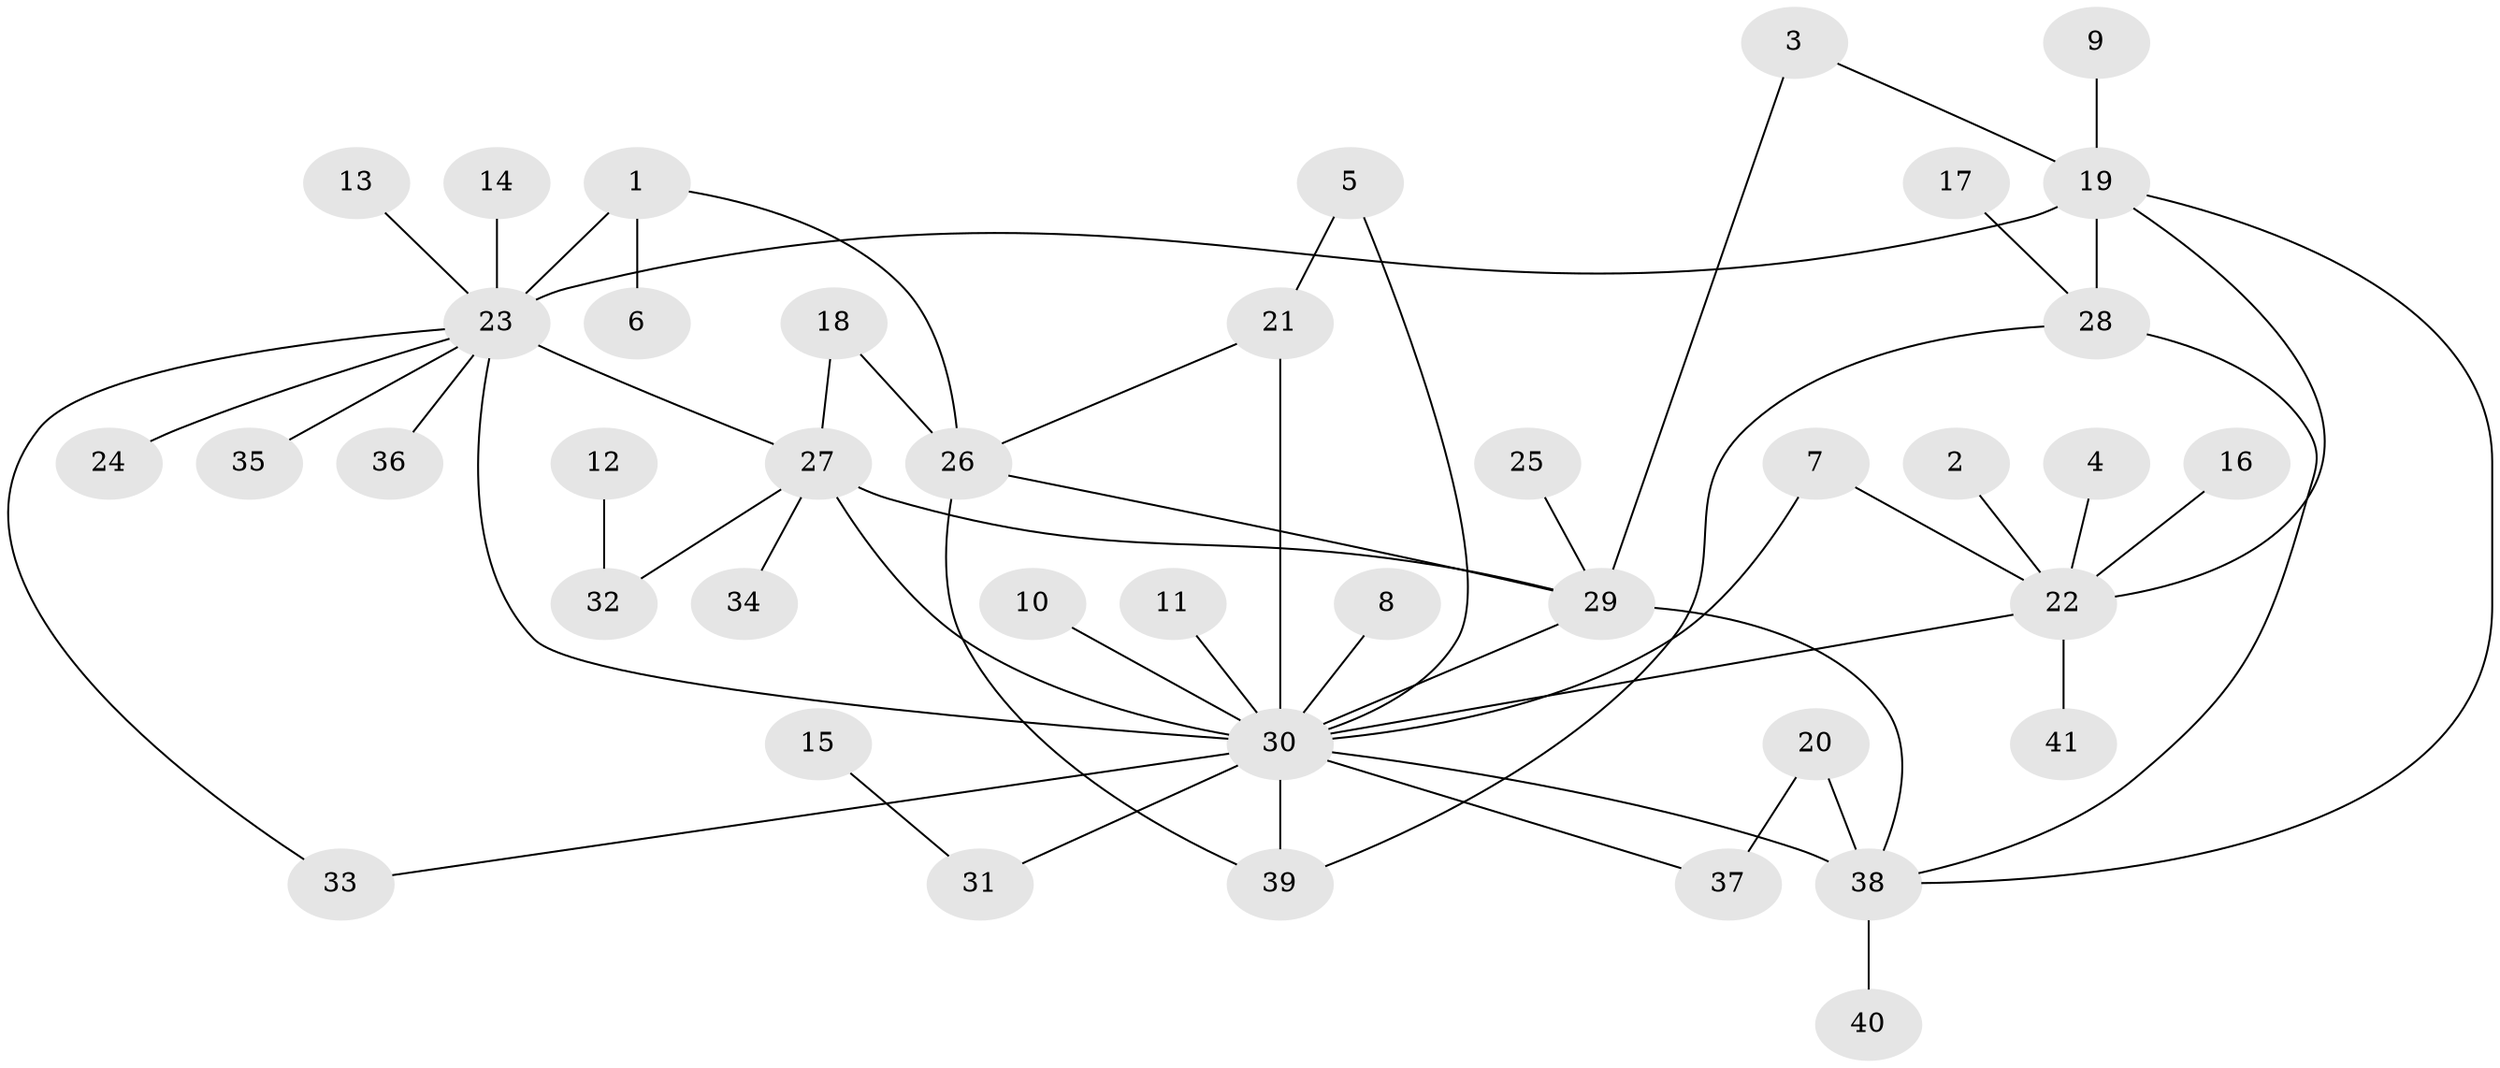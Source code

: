 // original degree distribution, {8: 0.024390243902439025, 16: 0.012195121951219513, 14: 0.012195121951219513, 5: 0.036585365853658534, 4: 0.10975609756097561, 2: 0.2682926829268293, 1: 0.3902439024390244, 7: 0.024390243902439025, 6: 0.012195121951219513, 3: 0.10975609756097561}
// Generated by graph-tools (version 1.1) at 2025/26/03/09/25 03:26:01]
// undirected, 41 vertices, 56 edges
graph export_dot {
graph [start="1"]
  node [color=gray90,style=filled];
  1;
  2;
  3;
  4;
  5;
  6;
  7;
  8;
  9;
  10;
  11;
  12;
  13;
  14;
  15;
  16;
  17;
  18;
  19;
  20;
  21;
  22;
  23;
  24;
  25;
  26;
  27;
  28;
  29;
  30;
  31;
  32;
  33;
  34;
  35;
  36;
  37;
  38;
  39;
  40;
  41;
  1 -- 6 [weight=1.0];
  1 -- 23 [weight=2.0];
  1 -- 26 [weight=1.0];
  2 -- 22 [weight=1.0];
  3 -- 19 [weight=1.0];
  3 -- 29 [weight=1.0];
  4 -- 22 [weight=1.0];
  5 -- 21 [weight=1.0];
  5 -- 30 [weight=1.0];
  7 -- 22 [weight=1.0];
  7 -- 30 [weight=1.0];
  8 -- 30 [weight=2.0];
  9 -- 19 [weight=1.0];
  10 -- 30 [weight=1.0];
  11 -- 30 [weight=1.0];
  12 -- 32 [weight=1.0];
  13 -- 23 [weight=1.0];
  14 -- 23 [weight=1.0];
  15 -- 31 [weight=1.0];
  16 -- 22 [weight=1.0];
  17 -- 28 [weight=1.0];
  18 -- 26 [weight=1.0];
  18 -- 27 [weight=1.0];
  19 -- 22 [weight=1.0];
  19 -- 23 [weight=1.0];
  19 -- 28 [weight=2.0];
  19 -- 38 [weight=1.0];
  20 -- 37 [weight=2.0];
  20 -- 38 [weight=2.0];
  21 -- 26 [weight=1.0];
  21 -- 30 [weight=2.0];
  22 -- 30 [weight=1.0];
  22 -- 41 [weight=1.0];
  23 -- 24 [weight=1.0];
  23 -- 27 [weight=1.0];
  23 -- 30 [weight=2.0];
  23 -- 33 [weight=1.0];
  23 -- 35 [weight=1.0];
  23 -- 36 [weight=1.0];
  25 -- 29 [weight=1.0];
  26 -- 29 [weight=1.0];
  26 -- 39 [weight=1.0];
  27 -- 29 [weight=1.0];
  27 -- 30 [weight=2.0];
  27 -- 32 [weight=1.0];
  27 -- 34 [weight=1.0];
  28 -- 38 [weight=1.0];
  28 -- 39 [weight=1.0];
  29 -- 30 [weight=1.0];
  29 -- 38 [weight=1.0];
  30 -- 31 [weight=1.0];
  30 -- 33 [weight=1.0];
  30 -- 37 [weight=1.0];
  30 -- 38 [weight=2.0];
  30 -- 39 [weight=1.0];
  38 -- 40 [weight=1.0];
}
